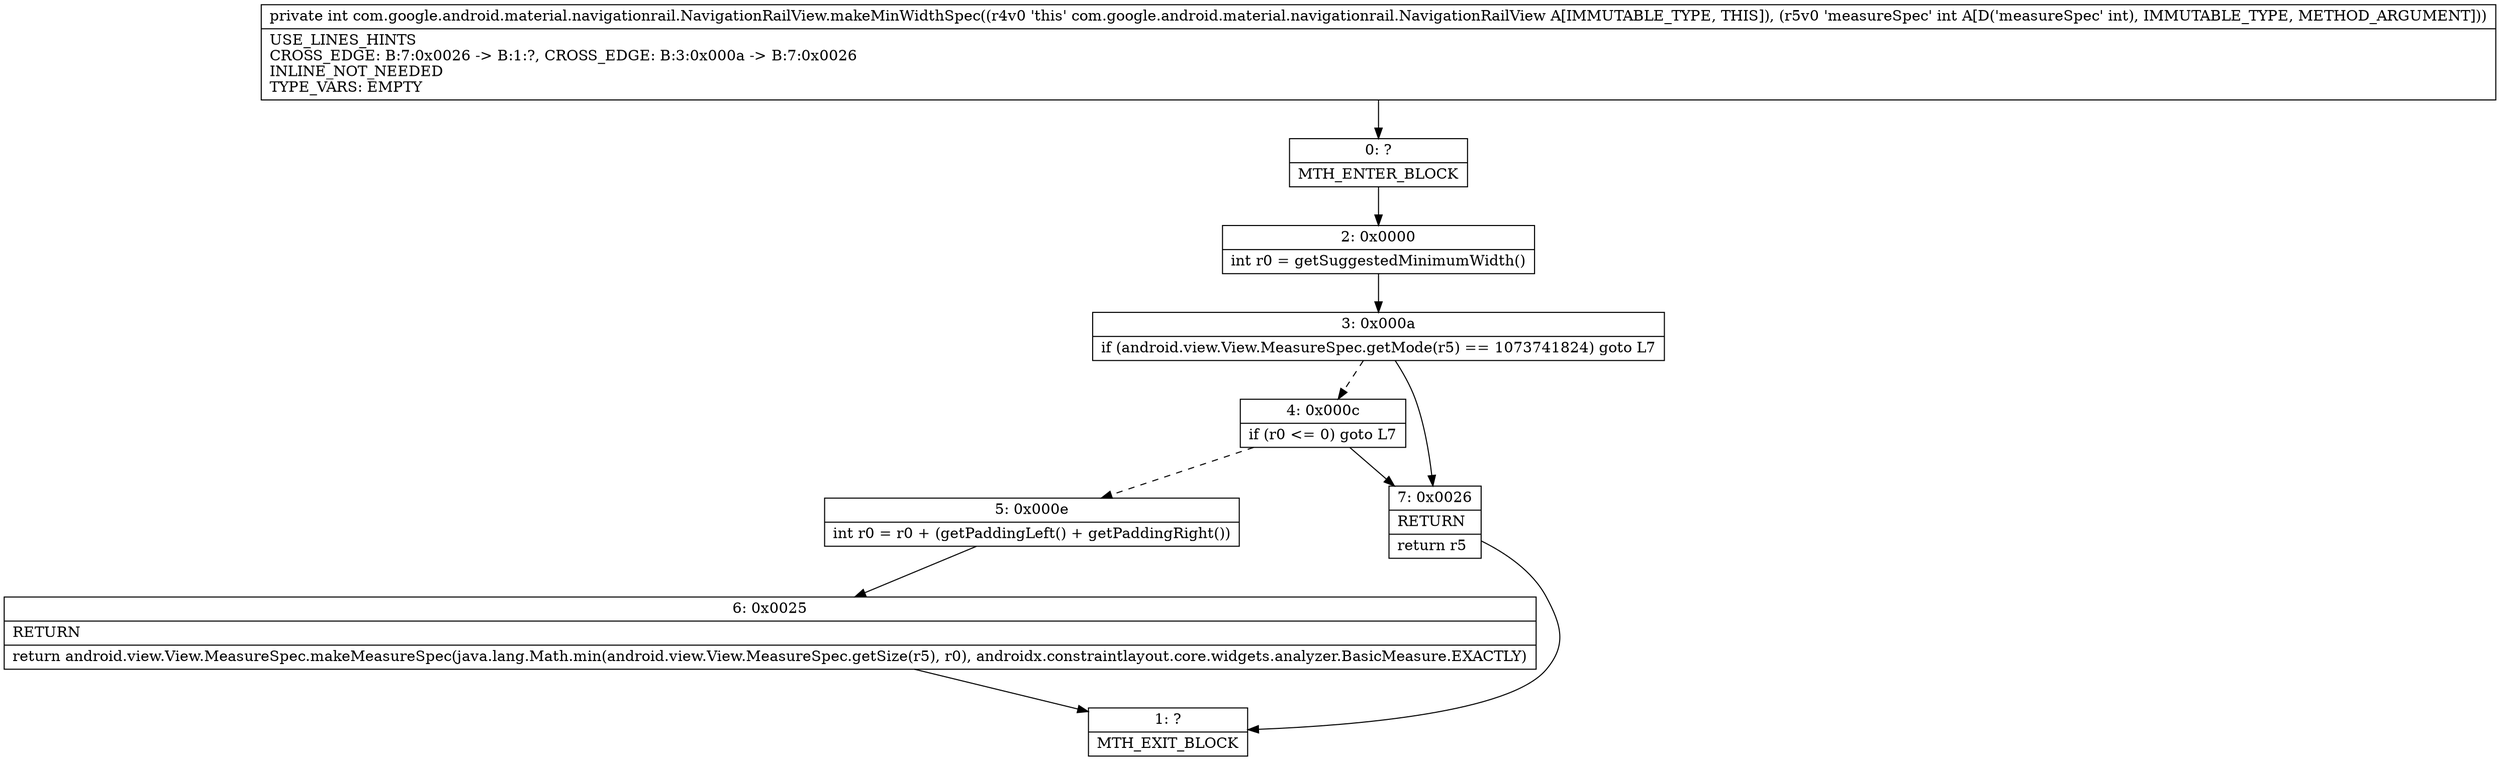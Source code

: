 digraph "CFG forcom.google.android.material.navigationrail.NavigationRailView.makeMinWidthSpec(I)I" {
Node_0 [shape=record,label="{0\:\ ?|MTH_ENTER_BLOCK\l}"];
Node_2 [shape=record,label="{2\:\ 0x0000|int r0 = getSuggestedMinimumWidth()\l}"];
Node_3 [shape=record,label="{3\:\ 0x000a|if (android.view.View.MeasureSpec.getMode(r5) == 1073741824) goto L7\l}"];
Node_4 [shape=record,label="{4\:\ 0x000c|if (r0 \<= 0) goto L7\l}"];
Node_5 [shape=record,label="{5\:\ 0x000e|int r0 = r0 + (getPaddingLeft() + getPaddingRight())\l}"];
Node_6 [shape=record,label="{6\:\ 0x0025|RETURN\l|return android.view.View.MeasureSpec.makeMeasureSpec(java.lang.Math.min(android.view.View.MeasureSpec.getSize(r5), r0), androidx.constraintlayout.core.widgets.analyzer.BasicMeasure.EXACTLY)\l}"];
Node_1 [shape=record,label="{1\:\ ?|MTH_EXIT_BLOCK\l}"];
Node_7 [shape=record,label="{7\:\ 0x0026|RETURN\l|return r5\l}"];
MethodNode[shape=record,label="{private int com.google.android.material.navigationrail.NavigationRailView.makeMinWidthSpec((r4v0 'this' com.google.android.material.navigationrail.NavigationRailView A[IMMUTABLE_TYPE, THIS]), (r5v0 'measureSpec' int A[D('measureSpec' int), IMMUTABLE_TYPE, METHOD_ARGUMENT]))  | USE_LINES_HINTS\lCROSS_EDGE: B:7:0x0026 \-\> B:1:?, CROSS_EDGE: B:3:0x000a \-\> B:7:0x0026\lINLINE_NOT_NEEDED\lTYPE_VARS: EMPTY\l}"];
MethodNode -> Node_0;Node_0 -> Node_2;
Node_2 -> Node_3;
Node_3 -> Node_4[style=dashed];
Node_3 -> Node_7;
Node_4 -> Node_5[style=dashed];
Node_4 -> Node_7;
Node_5 -> Node_6;
Node_6 -> Node_1;
Node_7 -> Node_1;
}

